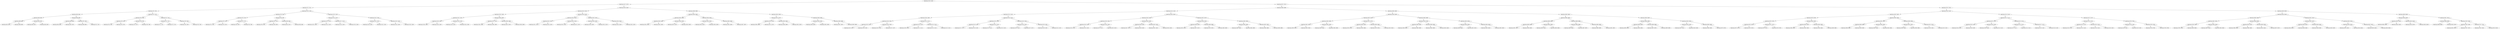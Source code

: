 digraph G{
1193400487 [label="Node{data=[2100, 2100]}"]
1193400487 -> 1214951342
1214951342 [label="Node{data=[1527, 1527]}"]
1214951342 -> 366010166
366010166 [label="Node{data=[751, 751]}"]
366010166 -> 1285256882
1285256882 [label="Node{data=[702, 702]}"]
1285256882 -> 95845222
95845222 [label="Node{data=[694, 694]}"]
95845222 -> 415015841
415015841 [label="Node{data=[690, 690]}"]
415015841 -> 193394415
193394415 [label="Node{data=[688, 688]}"]
193394415 -> 473903051
473903051 [label="Node{data=[687, 687]}"]
193394415 -> 711199329
711199329 [label="Node{data=[689, 689]}"]
415015841 -> 1471677735
1471677735 [label="Node{data=[692, 692]}"]
1471677735 -> 1798680753
1798680753 [label="Node{data=[691, 691]}"]
1471677735 -> 244423531
244423531 [label="Node{data=[693, 693]}"]
95845222 -> 78426074
78426074 [label="Node{data=[698, 698]}"]
78426074 -> 329909077
329909077 [label="Node{data=[696, 696]}"]
329909077 -> 1432132009
1432132009 [label="Node{data=[695, 695]}"]
329909077 -> 1469319850
1469319850 [label="Node{data=[697, 697]}"]
78426074 -> 908570109
908570109 [label="Node{data=[700, 700]}"]
908570109 -> 1968484551
1968484551 [label="Node{data=[699, 699]}"]
908570109 -> 1156902421
1156902421 [label="Node{data=[701, 701]}"]
1285256882 -> 868380027
868380027 [label="Node{data=[710, 710]}"]
868380027 -> 948004539
948004539 [label="Node{data=[706, 706]}"]
948004539 -> 1745042404
1745042404 [label="Node{data=[704, 704]}"]
1745042404 -> 199554231
199554231 [label="Node{data=[703, 703]}"]
1745042404 -> 728623365
728623365 [label="Node{data=[705, 705]}"]
948004539 -> 418047597
418047597 [label="Node{data=[708, 708]}"]
418047597 -> 1766269583
1766269583 [label="Node{data=[707, 707]}"]
418047597 -> 1160389212
1160389212 [label="Node{data=[709, 709]}"]
868380027 -> 21745213
21745213 [label="Node{data=[714, 714]}"]
21745213 -> 1323145719
1323145719 [label="Node{data=[712, 712]}"]
1323145719 -> 517904889
517904889 [label="Node{data=[711, 711]}"]
1323145719 -> 183656636
183656636 [label="Node{data=[713, 713]}"]
21745213 -> 1435991545
1435991545 [label="Node{data=[749, 749]}"]
1435991545 -> 1999062173
1999062173 [label="Node{data=[736, 736]}"]
1435991545 -> 500964049
500964049 [label="Node{data=[750, 750]}"]
366010166 -> 78802518
78802518 [label="Node{data=[1195, 1195]}"]
78802518 -> 1780790156
1780790156 [label="Node{data=[759, 759]}"]
1780790156 -> 669651449
669651449 [label="Node{data=[755, 755]}"]
669651449 -> 1511890247
1511890247 [label="Node{data=[753, 753]}"]
1511890247 -> 1305118860
1305118860 [label="Node{data=[752, 752]}"]
1511890247 -> 37612138
37612138 [label="Node{data=[754, 754]}"]
669651449 -> 1974425101
1974425101 [label="Node{data=[757, 757]}"]
1974425101 -> 1139677786
1139677786 [label="Node{data=[756, 756]}"]
1974425101 -> 1517909059
1517909059 [label="Node{data=[758, 758]}"]
1780790156 -> 939174876
939174876 [label="Node{data=[789, 789]}"]
939174876 -> 946510864
946510864 [label="Node{data=[761, 761]}"]
946510864 -> 191196557
191196557 [label="Node{data=[760, 760]}"]
946510864 -> 439344078
439344078 [label="Node{data=[788, 788]}"]
939174876 -> 2028545820
2028545820 [label="Node{data=[826, 826]}"]
2028545820 -> 336571917
336571917 [label="Node{data=[821, 821]}"]
2028545820 -> 874950660
874950660 [label="Node{data=[946, 946]}"]
78802518 -> 1345584357
1345584357 [label="Node{data=[1519, 1519]}"]
1345584357 -> 1632886840
1632886840 [label="Node{data=[1515, 1515]}"]
1632886840 -> 147146201
147146201 [label="Node{data=[1473, 1473]}"]
147146201 -> 165835349
165835349 [label="Node{data=[1422, 1422]}"]
147146201 -> 1190749016
1190749016 [label="Node{data=[1514, 1514]}"]
1632886840 -> 953489823
953489823 [label="Node{data=[1517, 1517]}"]
953489823 -> 438073553
438073553 [label="Node{data=[1516, 1516]}"]
953489823 -> 16175389
16175389 [label="Node{data=[1518, 1518]}"]
1345584357 -> 228098552
228098552 [label="Node{data=[1523, 1523]}"]
228098552 -> 487684149
487684149 [label="Node{data=[1521, 1521]}"]
487684149 -> 1681015222
1681015222 [label="Node{data=[1520, 1520]}"]
487684149 -> 1383729684
1383729684 [label="Node{data=[1522, 1522]}"]
228098552 -> 455399138
455399138 [label="Node{data=[1525, 1525]}"]
455399138 -> 232965475
232965475 [label="Node{data=[1524, 1524]}"]
455399138 -> 2066422424
2066422424 [label="Node{data=[1526, 1526]}"]
1214951342 -> 2038666563
2038666563 [label="Node{data=[2026, 2026]}"]
2038666563 -> 1152245591
1152245591 [label="Node{data=[2010, 2010]}"]
1152245591 -> 1610597244
1610597244 [label="Node{data=[1535, 1535]}"]
1610597244 -> 2082733505
2082733505 [label="Node{data=[1531, 1531]}"]
2082733505 -> 435111563
435111563 [label="Node{data=[1529, 1529]}"]
435111563 -> 865236358
865236358 [label="Node{data=[1528, 1528]}"]
435111563 -> 307737771
307737771 [label="Node{data=[1530, 1530]}"]
2082733505 -> 1903791829
1903791829 [label="Node{data=[1533, 1533]}"]
1903791829 -> 314660207
314660207 [label="Node{data=[1532, 1532]}"]
1903791829 -> 845102324
845102324 [label="Node{data=[1534, 1534]}"]
1610597244 -> 486679800
486679800 [label="Node{data=[2006, 2006]}"]
486679800 -> 540024491
540024491 [label="Node{data=[1537, 1537]}"]
540024491 -> 952258031
952258031 [label="Node{data=[1536, 1536]}"]
540024491 -> 1941008031
1941008031 [label="Node{data=[1990, 1990]}"]
486679800 -> 2132324853
2132324853 [label="Node{data=[2008, 2008]}"]
2132324853 -> 1610431995
1610431995 [label="Node{data=[2007, 2007]}"]
2132324853 -> 1970974430
1970974430 [label="Node{data=[2009, 2009]}"]
1152245591 -> 231207800
231207800 [label="Node{data=[2018, 2018]}"]
231207800 -> 938114092
938114092 [label="Node{data=[2014, 2014]}"]
938114092 -> 21929423
21929423 [label="Node{data=[2012, 2012]}"]
21929423 -> 568512358
568512358 [label="Node{data=[2011, 2011]}"]
21929423 -> 327988241
327988241 [label="Node{data=[2013, 2013]}"]
938114092 -> 2003022160
2003022160 [label="Node{data=[2016, 2016]}"]
2003022160 -> 45546134
45546134 [label="Node{data=[2015, 2015]}"]
2003022160 -> 899193945
899193945 [label="Node{data=[2017, 2017]}"]
231207800 -> 1128438471
1128438471 [label="Node{data=[2022, 2022]}"]
1128438471 -> 700533454
700533454 [label="Node{data=[2020, 2020]}"]
700533454 -> 471230250
471230250 [label="Node{data=[2019, 2019]}"]
700533454 -> 1830640293
1830640293 [label="Node{data=[2021, 2021]}"]
1128438471 -> 987656547
987656547 [label="Node{data=[2024, 2024]}"]
987656547 -> 426429388
426429388 [label="Node{data=[2023, 2023]}"]
987656547 -> 912965884
912965884 [label="Node{data=[2025, 2025]}"]
2038666563 -> 832924902
832924902 [label="Node{data=[2068, 2068]}"]
832924902 -> 2025408216
2025408216 [label="Node{data=[2060, 2060]}"]
2025408216 -> 927123112
927123112 [label="Node{data=[2056, 2056]}"]
927123112 -> 1473219996
1473219996 [label="Node{data=[2054, 2054]}"]
1473219996 -> 1301744095
1301744095 [label="Node{data=[2053, 2053]}"]
1473219996 -> 2133461299
2133461299 [label="Node{data=[2055, 2055]}"]
927123112 -> 1585248248
1585248248 [label="Node{data=[2058, 2058]}"]
1585248248 -> 1970549446
1970549446 [label="Node{data=[2057, 2057]}"]
1585248248 -> 5768262
5768262 [label="Node{data=[2059, 2059]}"]
2025408216 -> 789903087
789903087 [label="Node{data=[2064, 2064]}"]
789903087 -> 376309698
376309698 [label="Node{data=[2062, 2062]}"]
376309698 -> 1121514955
1121514955 [label="Node{data=[2061, 2061]}"]
376309698 -> 40018914
40018914 [label="Node{data=[2063, 2063]}"]
789903087 -> 172592847
172592847 [label="Node{data=[2066, 2066]}"]
172592847 -> 1828706387
1828706387 [label="Node{data=[2065, 2065]}"]
172592847 -> 1770786474
1770786474 [label="Node{data=[2067, 2067]}"]
832924902 -> 2129055178
2129055178 [label="Node{data=[2092, 2092]}"]
2129055178 -> 941558575
941558575 [label="Node{data=[2072, 2072]}"]
941558575 -> 716202303
716202303 [label="Node{data=[2070, 2070]}"]
716202303 -> 591446941
591446941 [label="Node{data=[2069, 2069]}"]
716202303 -> 1803604642
1803604642 [label="Node{data=[2071, 2071]}"]
941558575 -> 730262158
730262158 [label="Node{data=[2090, 2090]}"]
730262158 -> 43437912
43437912 [label="Node{data=[2089, 2089]}"]
730262158 -> 670017724
670017724 [label="Node{data=[2091, 2091]}"]
2129055178 -> 1251437345
1251437345 [label="Node{data=[2096, 2096]}"]
1251437345 -> 1448688231
1448688231 [label="Node{data=[2094, 2094]}"]
1448688231 -> 1652671483
1652671483 [label="Node{data=[2093, 2093]}"]
1448688231 -> 955333983
955333983 [label="Node{data=[2095, 2095]}"]
1251437345 -> 1229887235
1229887235 [label="Node{data=[2098, 2098]}"]
1229887235 -> 1457198671
1457198671 [label="Node{data=[2097, 2097]}"]
1229887235 -> 984193396
984193396 [label="Node{data=[2099, 2099]}"]
1193400487 -> 184766651
184766651 [label="Node{data=[5071, 5071]}"]
184766651 -> 919087191
919087191 [label="Node{data=[2899, 2899]}"]
919087191 -> 942614959
942614959 [label="Node{data=[2132, 2132]}"]
942614959 -> 1320904167
1320904167 [label="Node{data=[2116, 2116]}"]
1320904167 -> 1596744195
1596744195 [label="Node{data=[2108, 2108]}"]
1596744195 -> 684815137
684815137 [label="Node{data=[2104, 2104]}"]
684815137 -> 1769096645
1769096645 [label="Node{data=[2102, 2102]}"]
1769096645 -> 2087948625
2087948625 [label="Node{data=[2101, 2101]}"]
1769096645 -> 1081333926
1081333926 [label="Node{data=[2103, 2103]}"]
684815137 -> 1670964210
1670964210 [label="Node{data=[2106, 2106]}"]
1670964210 -> 415223337
415223337 [label="Node{data=[2105, 2105]}"]
1670964210 -> 2024160630
2024160630 [label="Node{data=[2107, 2107]}"]
1596744195 -> 651062316
651062316 [label="Node{data=[2112, 2112]}"]
651062316 -> 40733812
40733812 [label="Node{data=[2110, 2110]}"]
40733812 -> 1690686614
1690686614 [label="Node{data=[2109, 2109]}"]
40733812 -> 767625461
767625461 [label="Node{data=[2111, 2111]}"]
651062316 -> 2025569901
2025569901 [label="Node{data=[2114, 2114]}"]
2025569901 -> 375100194
375100194 [label="Node{data=[2113, 2113]}"]
2025569901 -> 1559266331
1559266331 [label="Node{data=[2115, 2115]}"]
1320904167 -> 2043914704
2043914704 [label="Node{data=[2124, 2124]}"]
2043914704 -> 1547577425
1547577425 [label="Node{data=[2120, 2120]}"]
1547577425 -> 381051511
381051511 [label="Node{data=[2118, 2118]}"]
381051511 -> 1321135334
1321135334 [label="Node{data=[2117, 2117]}"]
381051511 -> 709312968
709312968 [label="Node{data=[2119, 2119]}"]
1547577425 -> 127305841
127305841 [label="Node{data=[2122, 2122]}"]
127305841 -> 580319022
580319022 [label="Node{data=[2121, 2121]}"]
127305841 -> 460777030
460777030 [label="Node{data=[2123, 2123]}"]
2043914704 -> 196066785
196066785 [label="Node{data=[2128, 2128]}"]
196066785 -> 952723941
952723941 [label="Node{data=[2126, 2126]}"]
952723941 -> 770954837
770954837 [label="Node{data=[2125, 2125]}"]
952723941 -> 26956155
26956155 [label="Node{data=[2127, 2127]}"]
196066785 -> 2007872540
2007872540 [label="Node{data=[2130, 2130]}"]
2007872540 -> 81292621
81292621 [label="Node{data=[2129, 2129]}"]
2007872540 -> 933909245
933909245 [label="Node{data=[2131, 2131]}"]
942614959 -> 1826737658
1826737658 [label="Node{data=[2624, 2624]}"]
1826737658 -> 1987483950
1987483950 [label="Node{data=[2616, 2616]}"]
1987483950 -> 822292648
822292648 [label="Node{data=[2136, 2136]}"]
822292648 -> 1415295439
1415295439 [label="Node{data=[2134, 2134]}"]
1415295439 -> 917973155
917973155 [label="Node{data=[2133, 2133]}"]
1415295439 -> 1951037618
1951037618 [label="Node{data=[2135, 2135]}"]
822292648 -> 1558479075
1558479075 [label="Node{data=[2138, 2138]}"]
1558479075 -> 1438160761
1438160761 [label="Node{data=[2137, 2137]}"]
1558479075 -> 1522880349
1522880349 [label="Node{data=[2615, 2615]}"]
1987483950 -> 2104304479
2104304479 [label="Node{data=[2620, 2620]}"]
2104304479 -> 100030345
100030345 [label="Node{data=[2618, 2618]}"]
100030345 -> 350489361
350489361 [label="Node{data=[2617, 2617]}"]
100030345 -> 1680544119
1680544119 [label="Node{data=[2619, 2619]}"]
2104304479 -> 1883812214
1883812214 [label="Node{data=[2622, 2622]}"]
1883812214 -> 1203104489
1203104489 [label="Node{data=[2621, 2621]}"]
1883812214 -> 1933430157
1933430157 [label="Node{data=[2623, 2623]}"]
1826737658 -> 1336007220
1336007220 [label="Node{data=[2872, 2872]}"]
1336007220 -> 2052522423
2052522423 [label="Node{data=[2628, 2628]}"]
2052522423 -> 316497590
316497590 [label="Node{data=[2626, 2626]}"]
316497590 -> 261208261
261208261 [label="Node{data=[2625, 2625]}"]
316497590 -> 1310761849
1310761849 [label="Node{data=[2627, 2627]}"]
2052522423 -> 205015475
205015475 [label="Node{data=[2689, 2689]}"]
205015475 -> 1953009260
1953009260 [label="Node{data=[2676, 2676]}"]
205015475 -> 1983727540
1983727540 [label="Node{data=[2865, 2865]}"]
1336007220 -> 1028462945
1028462945 [label="Node{data=[2895, 2895]}"]
1028462945 -> 1945549482
1945549482 [label="Node{data=[2893, 2893]}"]
1945549482 -> 1138577750
1138577750 [label="Node{data=[2892, 2892]}"]
1945549482 -> 1598140030
1598140030 [label="Node{data=[2894, 2894]}"]
1028462945 -> 177353446
177353446 [label="Node{data=[2897, 2897]}"]
177353446 -> 1291320052
1291320052 [label="Node{data=[2896, 2896]}"]
177353446 -> 1703495133
1703495133 [label="Node{data=[2898, 2898]}"]
919087191 -> 938026316
938026316 [label="Node{data=[4956, 4956]}"]
938026316 -> 746005589
746005589 [label="Node{data=[3039, 3039]}"]
746005589 -> 1604602741
1604602741 [label="Node{data=[2907, 2907]}"]
1604602741 -> 1881950961
1881950961 [label="Node{data=[2903, 2903]}"]
1881950961 -> 244433661
244433661 [label="Node{data=[2901, 2901]}"]
244433661 -> 466688758
466688758 [label="Node{data=[2900, 2900]}"]
244433661 -> 1716716826
1716716826 [label="Node{data=[2902, 2902]}"]
1881950961 -> 1950003427
1950003427 [label="Node{data=[2905, 2905]}"]
1950003427 -> 1950094003
1950094003 [label="Node{data=[2904, 2904]}"]
1950003427 -> 1739169896
1739169896 [label="Node{data=[2906, 2906]}"]
1604602741 -> 422314578
422314578 [label="Node{data=[2972, 2972]}"]
422314578 -> 942670908
942670908 [label="Node{data=[2945, 2945]}"]
942670908 -> 747446275
747446275 [label="Node{data=[2919, 2919]}"]
942670908 -> 101543706
101543706 [label="Node{data=[2958, 2958]}"]
422314578 -> 2143994651
2143994651 [label="Node{data=[2990, 2990]}"]
2143994651 -> 1197680954
1197680954 [label="Node{data=[2978, 2978]}"]
2143994651 -> 44799213
44799213 [label="Node{data=[3010, 3010]}"]
746005589 -> 1874026013
1874026013 [label="Node{data=[4948, 4948]}"]
1874026013 -> 1187551979
1187551979 [label="Node{data=[3196, 3196]}"]
1187551979 -> 414994929
414994929 [label="Node{data=[3080, 3080]}"]
414994929 -> 1190048503
1190048503 [label="Node{data=[3058, 3058]}"]
414994929 -> 861429633
861429633 [label="Node{data=[3086, 3086]}"]
1187551979 -> 835028163
835028163 [label="Node{data=[3828, 3828]}"]
835028163 -> 1267497171
1267497171 [label="Node{data=[3803, 3803]}"]
835028163 -> 2017858143
2017858143 [label="Node{data=[4942, 4942]}"]
1874026013 -> 152301185
152301185 [label="Node{data=[4952, 4952]}"]
152301185 -> 342720764
342720764 [label="Node{data=[4950, 4950]}"]
342720764 -> 1016014914
1016014914 [label="Node{data=[4949, 4949]}"]
342720764 -> 1947402598
1947402598 [label="Node{data=[4951, 4951]}"]
152301185 -> 1650630275
1650630275 [label="Node{data=[4954, 4954]}"]
1650630275 -> 443582547
443582547 [label="Node{data=[4953, 4953]}"]
1650630275 -> 1601728103
1601728103 [label="Node{data=[4955, 4955]}"]
938026316 -> 856444127
856444127 [label="Node{data=[4992, 4992]}"]
856444127 -> 1164729019
1164729019 [label="Node{data=[4984, 4984]}"]
1164729019 -> 1530945621
1530945621 [label="Node{data=[4960, 4960]}"]
1530945621 -> 1205282316
1205282316 [label="Node{data=[4958, 4958]}"]
1205282316 -> 384626845
384626845 [label="Node{data=[4957, 4957]}"]
1205282316 -> 837994873
837994873 [label="Node{data=[4959, 4959]}"]
1530945621 -> 1768445402
1768445402 [label="Node{data=[4982, 4982]}"]
1768445402 -> 393345469
393345469 [label="Node{data=[4961, 4961]}"]
1768445402 -> 1718131670
1718131670 [label="Node{data=[4983, 4983]}"]
1164729019 -> 1106657123
1106657123 [label="Node{data=[4988, 4988]}"]
1106657123 -> 1780179970
1780179970 [label="Node{data=[4986, 4986]}"]
1780179970 -> 1925174509
1925174509 [label="Node{data=[4985, 4985]}"]
1780179970 -> 1353406279
1353406279 [label="Node{data=[4987, 4987]}"]
1106657123 -> 550926102
550926102 [label="Node{data=[4990, 4990]}"]
550926102 -> 299646074
299646074 [label="Node{data=[4989, 4989]}"]
550926102 -> 499685904
499685904 [label="Node{data=[4991, 4991]}"]
856444127 -> 399763329
399763329 [label="Node{data=[5000, 5000]}"]
399763329 -> 70143146
70143146 [label="Node{data=[4996, 4996]}"]
70143146 -> 1960939449
1960939449 [label="Node{data=[4994, 4994]}"]
1960939449 -> 765494063
765494063 [label="Node{data=[4993, 4993]}"]
1960939449 -> 633833205
633833205 [label="Node{data=[4995, 4995]}"]
70143146 -> 1400555003
1400555003 [label="Node{data=[4998, 4998]}"]
1400555003 -> 731780202
731780202 [label="Node{data=[4997, 4997]}"]
1400555003 -> 34493389
34493389 [label="Node{data=[4999, 4999]}"]
399763329 -> 459771223
459771223 [label="Node{data=[5055, 5055]}"]
459771223 -> 515364573
515364573 [label="Node{data=[5020, 5020]}"]
515364573 -> 1162980389
1162980389 [label="Node{data=[5001, 5001]}"]
515364573 -> 900800377
900800377 [label="Node{data=[5026, 5026]}"]
459771223 -> 303772077
303772077 [label="Node{data=[5069, 5069]}"]
303772077 -> 851053581
851053581 [label="Node{data=[5068, 5068]}"]
303772077 -> 2059579131
2059579131 [label="Node{data=[5070, 5070]}"]
184766651 -> 1203055629
1203055629 [label="Node{data=[5797, 5797]}"]
1203055629 -> 216595215
216595215 [label="Node{data=[5103, 5103]}"]
216595215 -> 1850754299
1850754299 [label="Node{data=[5087, 5087]}"]
1850754299 -> 17468092
17468092 [label="Node{data=[5079, 5079]}"]
17468092 -> 1873873876
1873873876 [label="Node{data=[5075, 5075]}"]
1873873876 -> 617260462
617260462 [label="Node{data=[5073, 5073]}"]
617260462 -> 1213291088
1213291088 [label="Node{data=[5072, 5072]}"]
617260462 -> 500917900
500917900 [label="Node{data=[5074, 5074]}"]
1873873876 -> 2052272456
2052272456 [label="Node{data=[5077, 5077]}"]
2052272456 -> 189078649
189078649 [label="Node{data=[5076, 5076]}"]
2052272456 -> 1225016475
1225016475 [label="Node{data=[5078, 5078]}"]
17468092 -> 263042097
263042097 [label="Node{data=[5083, 5083]}"]
263042097 -> 1813450237
1813450237 [label="Node{data=[5081, 5081]}"]
1813450237 -> 1334993618
1334993618 [label="Node{data=[5080, 5080]}"]
1813450237 -> 609863463
609863463 [label="Node{data=[5082, 5082]}"]
263042097 -> 1186460577
1186460577 [label="Node{data=[5085, 5085]}"]
1186460577 -> 312178287
312178287 [label="Node{data=[5084, 5084]}"]
1186460577 -> 1313018396
1313018396 [label="Node{data=[5086, 5086]}"]
1850754299 -> 617190412
617190412 [label="Node{data=[5095, 5095]}"]
617190412 -> 1570390479
1570390479 [label="Node{data=[5091, 5091]}"]
1570390479 -> 352021533
352021533 [label="Node{data=[5089, 5089]}"]
352021533 -> 1123962732
1123962732 [label="Node{data=[5088, 5088]}"]
352021533 -> 721406667
721406667 [label="Node{data=[5090, 5090]}"]
1570390479 -> 635728482
635728482 [label="Node{data=[5093, 5093]}"]
635728482 -> 1789946183
1789946183 [label="Node{data=[5092, 5092]}"]
635728482 -> 1510334034
1510334034 [label="Node{data=[5094, 5094]}"]
617190412 -> 251199051
251199051 [label="Node{data=[5099, 5099]}"]
251199051 -> 143260308
143260308 [label="Node{data=[5097, 5097]}"]
143260308 -> 1629110419
1629110419 [label="Node{data=[5096, 5096]}"]
143260308 -> 354018732
354018732 [label="Node{data=[5098, 5098]}"]
251199051 -> 1549421538
1549421538 [label="Node{data=[5101, 5101]}"]
1549421538 -> 465586087
465586087 [label="Node{data=[5100, 5100]}"]
1549421538 -> 686658196
686658196 [label="Node{data=[5102, 5102]}"]
216595215 -> 1912813216
1912813216 [label="Node{data=[5119, 5119]}"]
1912813216 -> 2089313881
2089313881 [label="Node{data=[5111, 5111]}"]
2089313881 -> 1710029584
1710029584 [label="Node{data=[5107, 5107]}"]
1710029584 -> 559004683
559004683 [label="Node{data=[5105, 5105]}"]
559004683 -> 1250699447
1250699447 [label="Node{data=[5104, 5104]}"]
559004683 -> 1971922193
1971922193 [label="Node{data=[5106, 5106]}"]
1710029584 -> 2009031883
2009031883 [label="Node{data=[5109, 5109]}"]
2009031883 -> 1528971219
1528971219 [label="Node{data=[5108, 5108]}"]
2009031883 -> 1883270544
1883270544 [label="Node{data=[5110, 5110]}"]
2089313881 -> 1289584420
1289584420 [label="Node{data=[5115, 5115]}"]
1289584420 -> 1086899016
1086899016 [label="Node{data=[5113, 5113]}"]
1086899016 -> 173977637
173977637 [label="Node{data=[5112, 5112]}"]
1086899016 -> 2038525971
2038525971 [label="Node{data=[5114, 5114]}"]
1289584420 -> 1585583192
1585583192 [label="Node{data=[5117, 5117]}"]
1585583192 -> 1482055235
1482055235 [label="Node{data=[5116, 5116]}"]
1585583192 -> 662045428
662045428 [label="Node{data=[5118, 5118]}"]
1912813216 -> 1434841057
1434841057 [label="Node{data=[5127, 5127]}"]
1434841057 -> 459997661
459997661 [label="Node{data=[5123, 5123]}"]
459997661 -> 1906696373
1906696373 [label="Node{data=[5121, 5121]}"]
1906696373 -> 1716727255
1716727255 [label="Node{data=[5120, 5120]}"]
1906696373 -> 475212827
475212827 [label="Node{data=[5122, 5122]}"]
459997661 -> 1601545125
1601545125 [label="Node{data=[5125, 5125]}"]
1601545125 -> 25903286
25903286 [label="Node{data=[5124, 5124]}"]
1601545125 -> 2127161541
2127161541 [label="Node{data=[5126, 5126]}"]
1434841057 -> 2071929075
2071929075 [label="Node{data=[5793, 5793]}"]
2071929075 -> 166059186
166059186 [label="Node{data=[5129, 5129]}"]
166059186 -> 1378919368
1378919368 [label="Node{data=[5128, 5128]}"]
166059186 -> 1670309515
1670309515 [label="Node{data=[5130, 5130]}"]
2071929075 -> 1643391665
1643391665 [label="Node{data=[5795, 5795]}"]
1643391665 -> 1188260465
1188260465 [label="Node{data=[5794, 5794]}"]
1643391665 -> 288010112
288010112 [label="Node{data=[5796, 5796]}"]
1203055629 -> 92584336
92584336 [label="Node{data=[6359, 6359]}"]
92584336 -> 1172679219
1172679219 [label="Node{data=[6343, 6343]}"]
1172679219 -> 414760988
414760988 [label="Node{data=[5805, 5805]}"]
414760988 -> 1546267172
1546267172 [label="Node{data=[5801, 5801]}"]
1546267172 -> 2093109256
2093109256 [label="Node{data=[5799, 5799]}"]
2093109256 -> 337562001
337562001 [label="Node{data=[5798, 5798]}"]
2093109256 -> 1257784110
1257784110 [label="Node{data=[5800, 5800]}"]
1546267172 -> 1200499551
1200499551 [label="Node{data=[5803, 5803]}"]
1200499551 -> 690119094
690119094 [label="Node{data=[5802, 5802]}"]
1200499551 -> 1259501378
1259501378 [label="Node{data=[5804, 5804]}"]
414760988 -> 1140567101
1140567101 [label="Node{data=[6008, 6008]}"]
1140567101 -> 1973003214
1973003214 [label="Node{data=[5814, 5814]}"]
1973003214 -> 1334592282
1334592282 [label="Node{data=[5806, 5806]}"]
1973003214 -> 402429390
402429390 [label="Node{data=[5980, 5980]}"]
1140567101 -> 167266632
167266632 [label="Node{data=[6305, 6305]}"]
167266632 -> 826739818
826739818 [label="Node{data=[6041, 6041]}"]
167266632 -> 478027211
478027211 [label="Node{data=[6307, 6307]}"]
1172679219 -> 1876928879
1876928879 [label="Node{data=[6351, 6351]}"]
1876928879 -> 606474197
606474197 [label="Node{data=[6347, 6347]}"]
606474197 -> 764109671
764109671 [label="Node{data=[6345, 6345]}"]
764109671 -> 1106752344
1106752344 [label="Node{data=[6344, 6344]}"]
764109671 -> 1399975640
1399975640 [label="Node{data=[6346, 6346]}"]
606474197 -> 1203571652
1203571652 [label="Node{data=[6349, 6349]}"]
1203571652 -> 828098575
828098575 [label="Node{data=[6348, 6348]}"]
1203571652 -> 1296748559
1296748559 [label="Node{data=[6350, 6350]}"]
1876928879 -> 286388304
286388304 [label="Node{data=[6355, 6355]}"]
286388304 -> 1046297245
1046297245 [label="Node{data=[6353, 6353]}"]
1046297245 -> 1370064617
1370064617 [label="Node{data=[6352, 6352]}"]
1046297245 -> 1249439355
1249439355 [label="Node{data=[6354, 6354]}"]
286388304 -> 1416954900
1416954900 [label="Node{data=[6357, 6357]}"]
1416954900 -> 61556181
61556181 [label="Node{data=[6356, 6356]}"]
1416954900 -> 505939335
505939335 [label="Node{data=[6358, 6358]}"]
92584336 -> 330181391
330181391 [label="Node{data=[6850, 6850]}"]
330181391 -> 1871173834
1871173834 [label="Node{data=[6363, 6363]}"]
1871173834 -> 920370434
920370434 [label="Node{data=[6361, 6361]}"]
920370434 -> 1744933475
1744933475 [label="Node{data=[6360, 6360]}"]
920370434 -> 177551935
177551935 [label="Node{data=[6362, 6362]}"]
1871173834 -> 1535504943
1535504943 [label="Node{data=[6420, 6420]}"]
1535504943 -> 819816432
819816432 [label="Node{data=[6378, 6378]}"]
1535504943 -> 1412135170
1412135170 [label="Node{data=[6450, 6450]}"]
330181391 -> 2009920890
2009920890 [label="Node{data=[6911, 6911]}"]
2009920890 -> 61633830
61633830 [label="Node{data=[6909, 6909]}"]
61633830 -> 1486184516
1486184516 [label="Node{data=[6908, 6908]}"]
61633830 -> 1467605309
1467605309 [label="Node{data=[6910, 6910]}"]
2009920890 -> 1200531853
1200531853 [label="Node{data=[7350, 7350]}"]
1200531853 -> 661385503
661385503 [label="Node{data=[7269, 7269]}"]
661385503 -> 1410278134
1410278134 [label="Node{data=[6912, 6912]}"]
661385503 -> 1290223939
1290223939 [label="Node{data=[7297, 7297]}"]
1200531853 -> 2123844499
2123844499 [label="Node{data=[7701, 7701]}"]
2123844499 -> 101498455
101498455 [label="Node{data=[7653, 7653]}"]
2123844499 -> 733553906
733553906 [label="Node{data=[9222, 9222]}"]
}